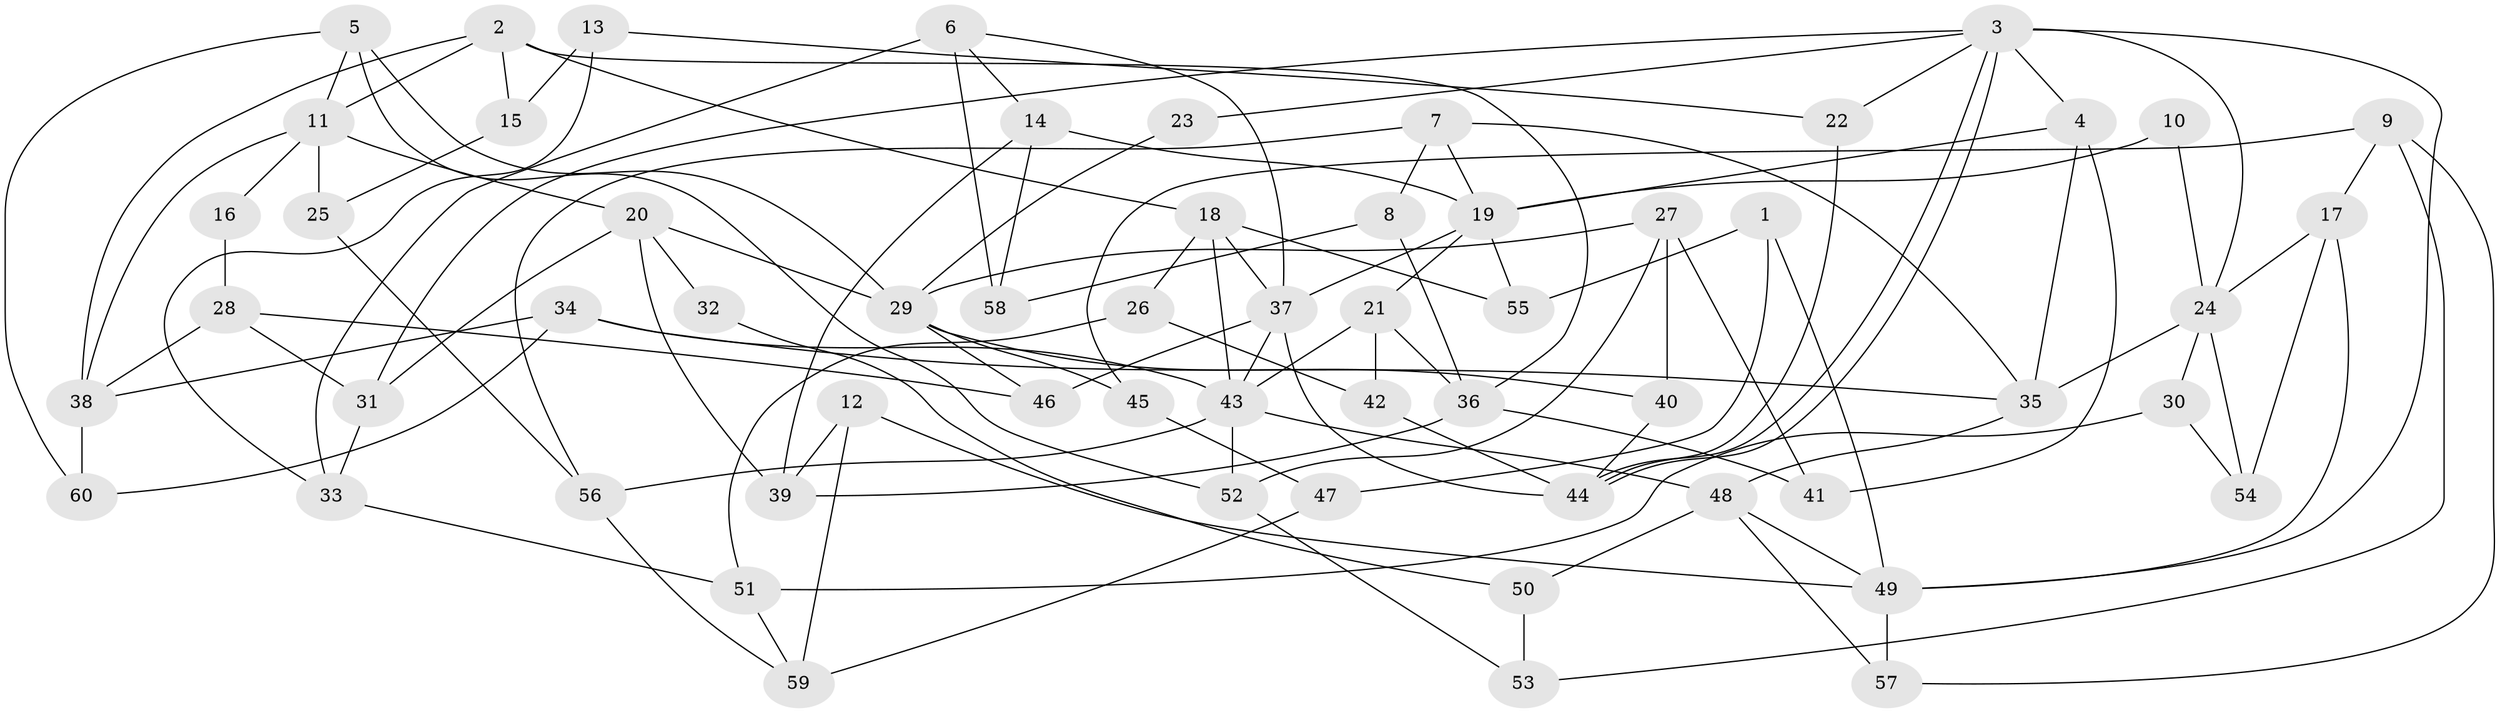 // coarse degree distribution, {2: 0.06666666666666667, 6: 0.2, 4: 0.23333333333333334, 3: 0.2, 7: 0.1, 5: 0.1, 11: 0.03333333333333333, 9: 0.03333333333333333, 8: 0.03333333333333333}
// Generated by graph-tools (version 1.1) at 2025/45/03/06/25 01:45:10]
// undirected, 60 vertices, 120 edges
graph export_dot {
graph [start="1"]
  node [color=gray90,style=filled];
  1;
  2;
  3;
  4;
  5;
  6;
  7;
  8;
  9;
  10;
  11;
  12;
  13;
  14;
  15;
  16;
  17;
  18;
  19;
  20;
  21;
  22;
  23;
  24;
  25;
  26;
  27;
  28;
  29;
  30;
  31;
  32;
  33;
  34;
  35;
  36;
  37;
  38;
  39;
  40;
  41;
  42;
  43;
  44;
  45;
  46;
  47;
  48;
  49;
  50;
  51;
  52;
  53;
  54;
  55;
  56;
  57;
  58;
  59;
  60;
  1 -- 49;
  1 -- 47;
  1 -- 55;
  2 -- 36;
  2 -- 15;
  2 -- 11;
  2 -- 18;
  2 -- 38;
  3 -- 44;
  3 -- 44;
  3 -- 4;
  3 -- 22;
  3 -- 23;
  3 -- 24;
  3 -- 31;
  3 -- 49;
  4 -- 35;
  4 -- 19;
  4 -- 41;
  5 -- 29;
  5 -- 11;
  5 -- 52;
  5 -- 60;
  6 -- 37;
  6 -- 14;
  6 -- 33;
  6 -- 58;
  7 -- 35;
  7 -- 19;
  7 -- 8;
  7 -- 56;
  8 -- 36;
  8 -- 58;
  9 -- 17;
  9 -- 57;
  9 -- 45;
  9 -- 53;
  10 -- 19;
  10 -- 24;
  11 -- 38;
  11 -- 16;
  11 -- 20;
  11 -- 25;
  12 -- 49;
  12 -- 39;
  12 -- 59;
  13 -- 33;
  13 -- 22;
  13 -- 15;
  14 -- 58;
  14 -- 19;
  14 -- 39;
  15 -- 25;
  16 -- 28;
  17 -- 24;
  17 -- 49;
  17 -- 54;
  18 -- 37;
  18 -- 26;
  18 -- 43;
  18 -- 55;
  19 -- 55;
  19 -- 21;
  19 -- 37;
  20 -- 31;
  20 -- 29;
  20 -- 32;
  20 -- 39;
  21 -- 43;
  21 -- 36;
  21 -- 42;
  22 -- 44;
  23 -- 29;
  24 -- 30;
  24 -- 35;
  24 -- 54;
  25 -- 56;
  26 -- 51;
  26 -- 42;
  27 -- 52;
  27 -- 40;
  27 -- 29;
  27 -- 41;
  28 -- 38;
  28 -- 46;
  28 -- 31;
  29 -- 40;
  29 -- 45;
  29 -- 46;
  30 -- 54;
  30 -- 51;
  31 -- 33;
  32 -- 50;
  33 -- 51;
  34 -- 43;
  34 -- 60;
  34 -- 35;
  34 -- 38;
  35 -- 48;
  36 -- 41;
  36 -- 39;
  37 -- 44;
  37 -- 43;
  37 -- 46;
  38 -- 60;
  40 -- 44;
  42 -- 44;
  43 -- 48;
  43 -- 52;
  43 -- 56;
  45 -- 47;
  47 -- 59;
  48 -- 49;
  48 -- 50;
  48 -- 57;
  49 -- 57;
  50 -- 53;
  51 -- 59;
  52 -- 53;
  56 -- 59;
}
